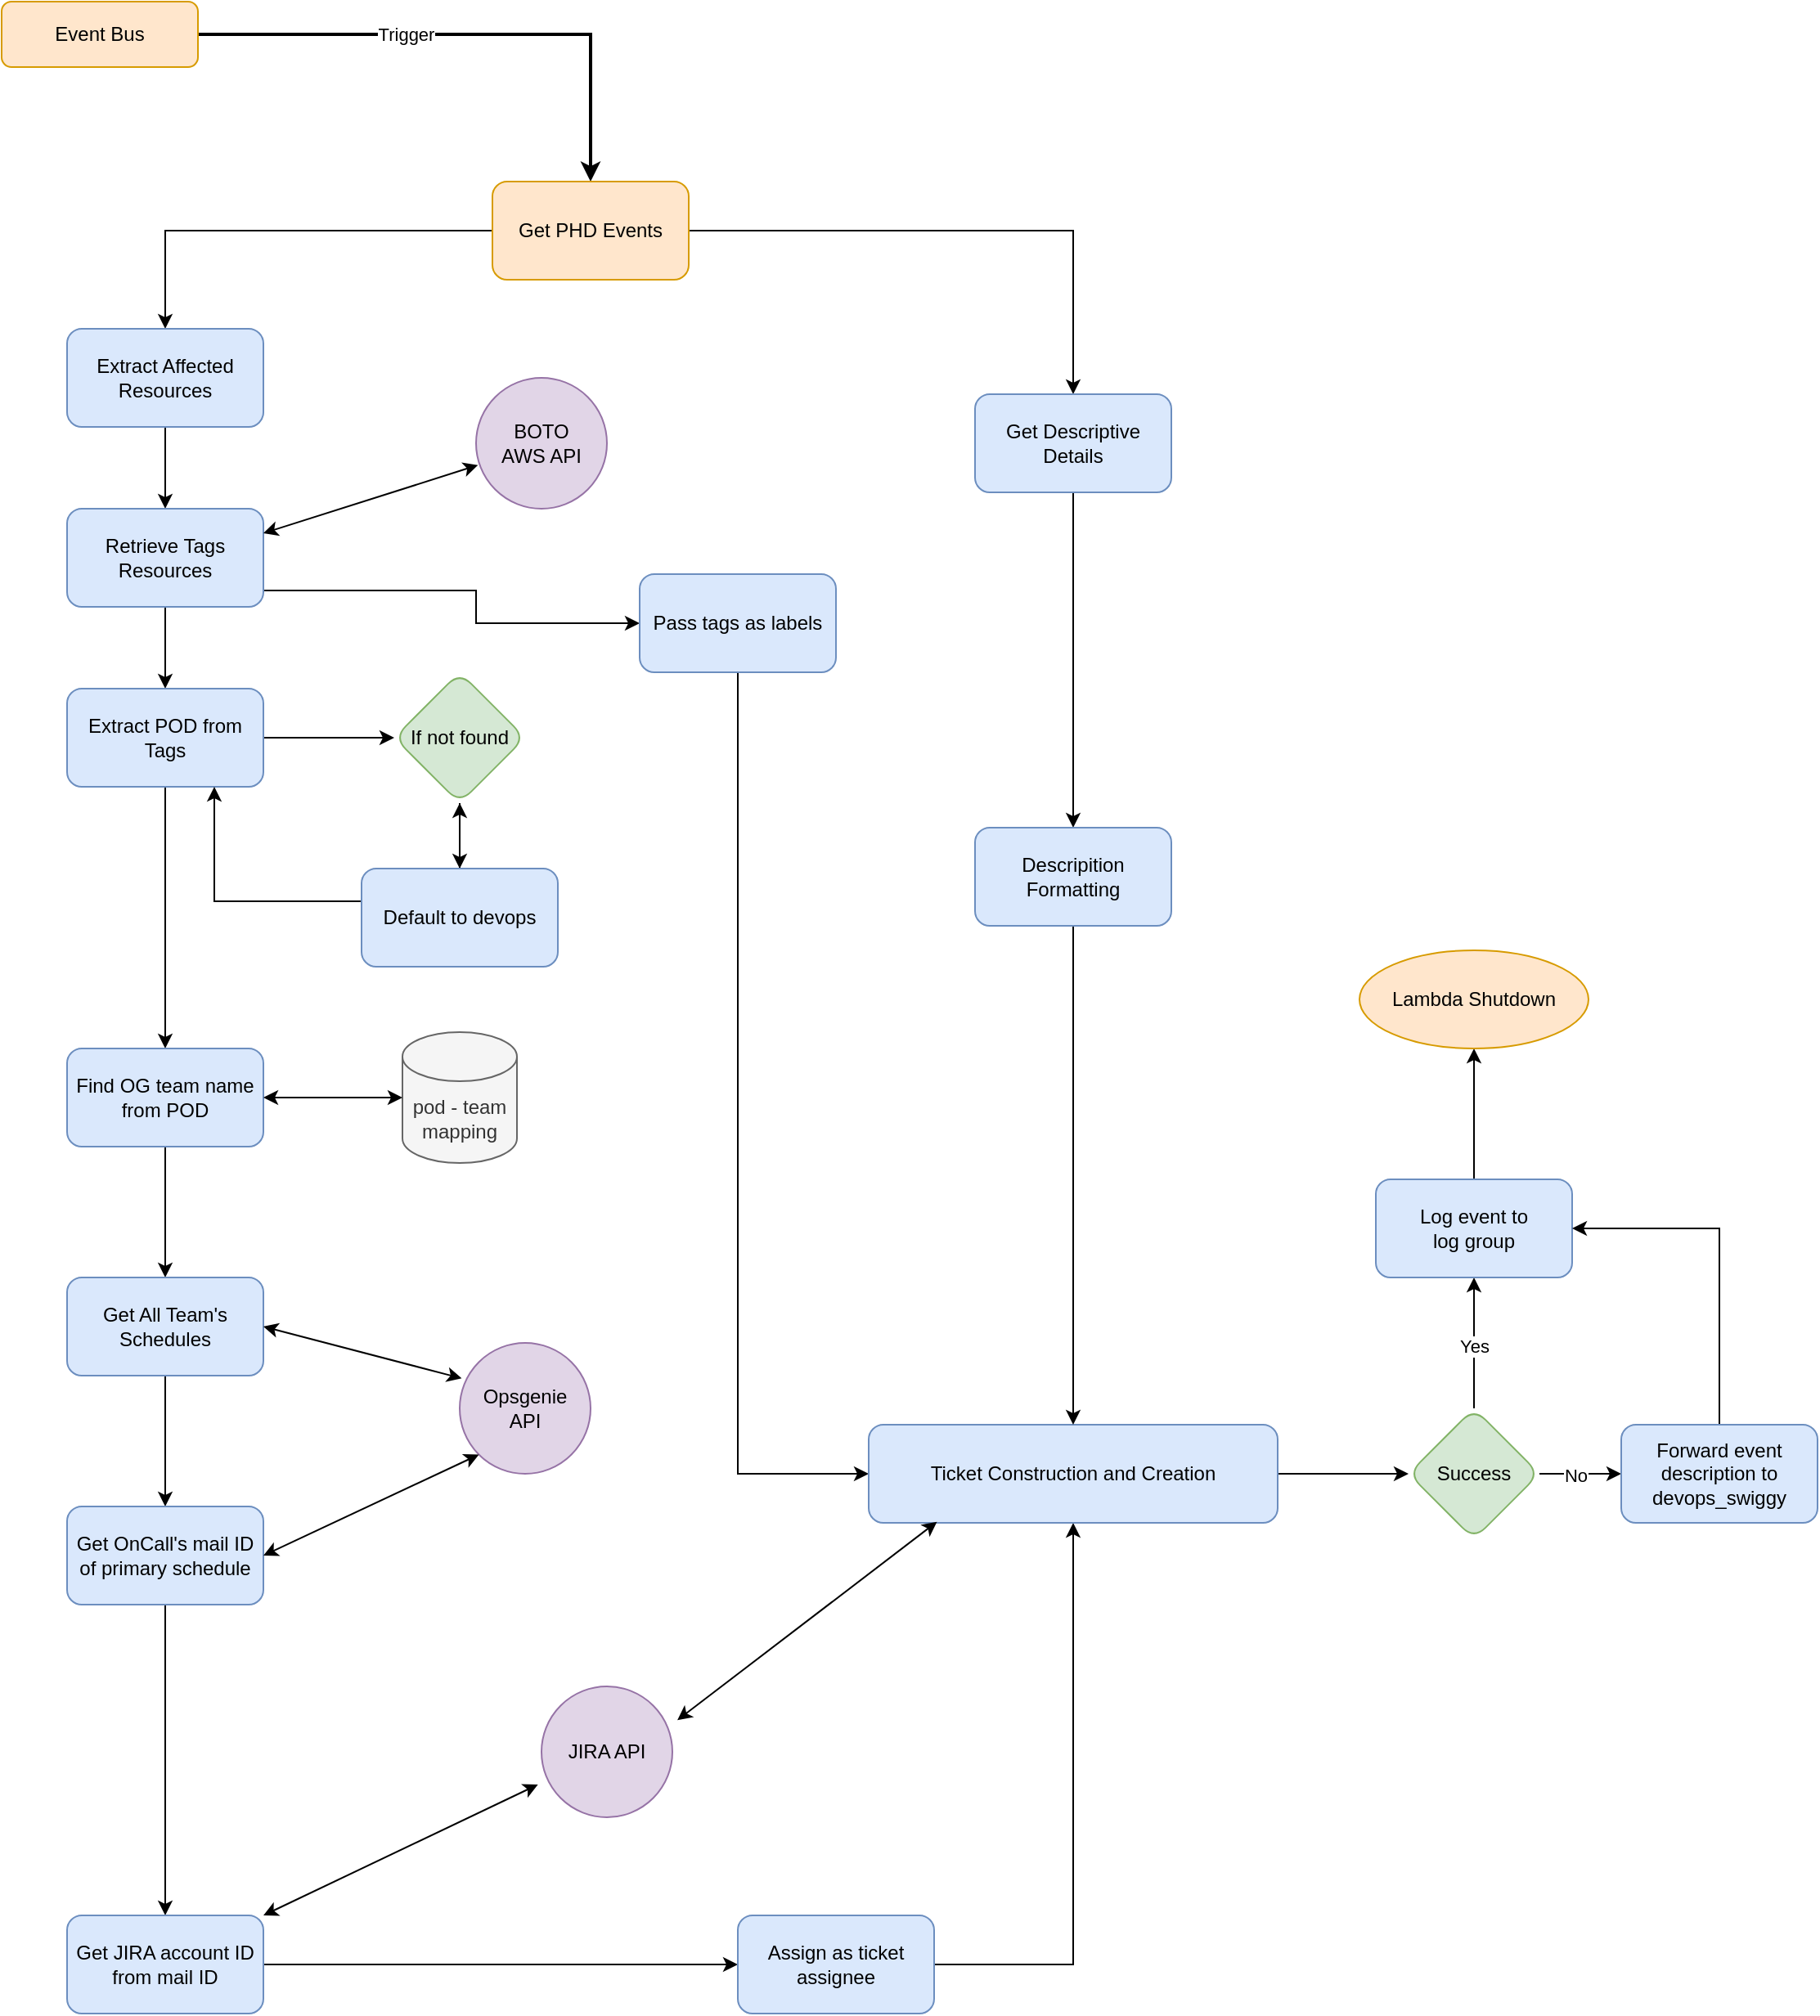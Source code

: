 <mxfile version="24.7.1" type="github">
  <diagram id="C5RBs43oDa-KdzZeNtuy" name="Page-1">
    <mxGraphModel dx="1743" dy="1545" grid="1" gridSize="10" guides="1" tooltips="1" connect="1" arrows="1" fold="1" page="1" pageScale="1" pageWidth="827" pageHeight="1169" math="0" shadow="0">
      <root>
        <mxCell id="WIyWlLk6GJQsqaUBKTNV-0" />
        <mxCell id="WIyWlLk6GJQsqaUBKTNV-1" parent="WIyWlLk6GJQsqaUBKTNV-0" />
        <mxCell id="wTGpZdSpnWdDO8Zr_Y5N-1" value="" style="edgeStyle=orthogonalEdgeStyle;rounded=0;orthogonalLoop=1;jettySize=auto;html=1;strokeWidth=2;" edge="1" parent="WIyWlLk6GJQsqaUBKTNV-1" source="WIyWlLk6GJQsqaUBKTNV-3" target="wTGpZdSpnWdDO8Zr_Y5N-0">
          <mxGeometry relative="1" as="geometry" />
        </mxCell>
        <mxCell id="wTGpZdSpnWdDO8Zr_Y5N-74" value="Trigger" style="edgeLabel;html=1;align=center;verticalAlign=middle;resizable=0;points=[];" vertex="1" connectable="0" parent="wTGpZdSpnWdDO8Zr_Y5N-1">
          <mxGeometry x="-0.231" relative="1" as="geometry">
            <mxPoint as="offset" />
          </mxGeometry>
        </mxCell>
        <mxCell id="WIyWlLk6GJQsqaUBKTNV-3" value="Event Bus" style="rounded=1;whiteSpace=wrap;html=1;fontSize=12;glass=0;strokeWidth=1;shadow=0;fillColor=#ffe6cc;strokeColor=#d79b00;" parent="WIyWlLk6GJQsqaUBKTNV-1" vertex="1">
          <mxGeometry x="160" y="80" width="120" height="40" as="geometry" />
        </mxCell>
        <mxCell id="wTGpZdSpnWdDO8Zr_Y5N-3" value="" style="edgeStyle=orthogonalEdgeStyle;rounded=0;orthogonalLoop=1;jettySize=auto;html=1;" edge="1" parent="WIyWlLk6GJQsqaUBKTNV-1" source="wTGpZdSpnWdDO8Zr_Y5N-0" target="wTGpZdSpnWdDO8Zr_Y5N-2">
          <mxGeometry relative="1" as="geometry" />
        </mxCell>
        <mxCell id="wTGpZdSpnWdDO8Zr_Y5N-7" value="" style="edgeStyle=orthogonalEdgeStyle;rounded=0;orthogonalLoop=1;jettySize=auto;html=1;" edge="1" parent="WIyWlLk6GJQsqaUBKTNV-1" source="wTGpZdSpnWdDO8Zr_Y5N-0" target="wTGpZdSpnWdDO8Zr_Y5N-6">
          <mxGeometry relative="1" as="geometry" />
        </mxCell>
        <mxCell id="wTGpZdSpnWdDO8Zr_Y5N-0" value="Get PHD Events" style="whiteSpace=wrap;html=1;rounded=1;glass=0;strokeWidth=1;shadow=0;fillColor=#ffe6cc;strokeColor=#d79b00;" vertex="1" parent="WIyWlLk6GJQsqaUBKTNV-1">
          <mxGeometry x="460" y="190" width="120" height="60" as="geometry" />
        </mxCell>
        <mxCell id="wTGpZdSpnWdDO8Zr_Y5N-5" value="" style="edgeStyle=orthogonalEdgeStyle;rounded=0;orthogonalLoop=1;jettySize=auto;html=1;" edge="1" parent="WIyWlLk6GJQsqaUBKTNV-1" source="wTGpZdSpnWdDO8Zr_Y5N-2" target="wTGpZdSpnWdDO8Zr_Y5N-4">
          <mxGeometry relative="1" as="geometry" />
        </mxCell>
        <mxCell id="wTGpZdSpnWdDO8Zr_Y5N-2" value="Extract Affected Resources" style="whiteSpace=wrap;html=1;rounded=1;glass=0;strokeWidth=1;shadow=0;fillColor=#dae8fc;strokeColor=#6c8ebf;" vertex="1" parent="WIyWlLk6GJQsqaUBKTNV-1">
          <mxGeometry x="200" y="280" width="120" height="60" as="geometry" />
        </mxCell>
        <mxCell id="wTGpZdSpnWdDO8Zr_Y5N-12" value="" style="edgeStyle=orthogonalEdgeStyle;rounded=0;orthogonalLoop=1;jettySize=auto;html=1;" edge="1" parent="WIyWlLk6GJQsqaUBKTNV-1" source="wTGpZdSpnWdDO8Zr_Y5N-4" target="wTGpZdSpnWdDO8Zr_Y5N-11">
          <mxGeometry relative="1" as="geometry" />
        </mxCell>
        <mxCell id="wTGpZdSpnWdDO8Zr_Y5N-40" value="" style="edgeStyle=orthogonalEdgeStyle;rounded=0;orthogonalLoop=1;jettySize=auto;html=1;entryX=0;entryY=0.5;entryDx=0;entryDy=0;" edge="1" parent="WIyWlLk6GJQsqaUBKTNV-1" source="wTGpZdSpnWdDO8Zr_Y5N-4" target="wTGpZdSpnWdDO8Zr_Y5N-39">
          <mxGeometry relative="1" as="geometry">
            <Array as="points">
              <mxPoint x="450" y="440" />
              <mxPoint x="450" y="460" />
            </Array>
          </mxGeometry>
        </mxCell>
        <mxCell id="wTGpZdSpnWdDO8Zr_Y5N-4" value="Retrieve Tags Resources" style="whiteSpace=wrap;html=1;rounded=1;glass=0;strokeWidth=1;shadow=0;fillColor=#dae8fc;strokeColor=#6c8ebf;" vertex="1" parent="WIyWlLk6GJQsqaUBKTNV-1">
          <mxGeometry x="200" y="390" width="120" height="60" as="geometry" />
        </mxCell>
        <mxCell id="wTGpZdSpnWdDO8Zr_Y5N-50" value="" style="edgeStyle=orthogonalEdgeStyle;rounded=0;orthogonalLoop=1;jettySize=auto;html=1;" edge="1" parent="WIyWlLk6GJQsqaUBKTNV-1" source="wTGpZdSpnWdDO8Zr_Y5N-6" target="wTGpZdSpnWdDO8Zr_Y5N-49">
          <mxGeometry relative="1" as="geometry" />
        </mxCell>
        <mxCell id="wTGpZdSpnWdDO8Zr_Y5N-6" value="Get Descriptive Details" style="rounded=1;whiteSpace=wrap;html=1;glass=0;strokeWidth=1;shadow=0;fillColor=#dae8fc;strokeColor=#6c8ebf;" vertex="1" parent="WIyWlLk6GJQsqaUBKTNV-1">
          <mxGeometry x="755" y="320" width="120" height="60" as="geometry" />
        </mxCell>
        <mxCell id="wTGpZdSpnWdDO8Zr_Y5N-8" value="BOTO &lt;br&gt;AWS API" style="ellipse;whiteSpace=wrap;html=1;rounded=1;glass=0;strokeWidth=1;shadow=0;fillColor=#e1d5e7;strokeColor=#9673a6;" vertex="1" parent="WIyWlLk6GJQsqaUBKTNV-1">
          <mxGeometry x="450" y="310" width="80" height="80" as="geometry" />
        </mxCell>
        <mxCell id="wTGpZdSpnWdDO8Zr_Y5N-10" value="" style="endArrow=classic;startArrow=classic;html=1;rounded=0;entryX=0.015;entryY=0.667;entryDx=0;entryDy=0;exitX=1;exitY=0.25;exitDx=0;exitDy=0;entryPerimeter=0;" edge="1" parent="WIyWlLk6GJQsqaUBKTNV-1" source="wTGpZdSpnWdDO8Zr_Y5N-4" target="wTGpZdSpnWdDO8Zr_Y5N-8">
          <mxGeometry width="50" height="50" relative="1" as="geometry">
            <mxPoint x="322" y="420" as="sourcePoint" />
            <mxPoint x="390" y="420" as="targetPoint" />
          </mxGeometry>
        </mxCell>
        <mxCell id="wTGpZdSpnWdDO8Zr_Y5N-14" value="" style="edgeStyle=orthogonalEdgeStyle;rounded=0;orthogonalLoop=1;jettySize=auto;html=1;" edge="1" parent="WIyWlLk6GJQsqaUBKTNV-1" source="wTGpZdSpnWdDO8Zr_Y5N-11" target="wTGpZdSpnWdDO8Zr_Y5N-13">
          <mxGeometry relative="1" as="geometry" />
        </mxCell>
        <mxCell id="wTGpZdSpnWdDO8Zr_Y5N-20" value="" style="edgeStyle=orthogonalEdgeStyle;rounded=0;orthogonalLoop=1;jettySize=auto;html=1;" edge="1" parent="WIyWlLk6GJQsqaUBKTNV-1" source="wTGpZdSpnWdDO8Zr_Y5N-11" target="wTGpZdSpnWdDO8Zr_Y5N-19">
          <mxGeometry relative="1" as="geometry" />
        </mxCell>
        <mxCell id="wTGpZdSpnWdDO8Zr_Y5N-11" value="Extract POD from Tags" style="whiteSpace=wrap;html=1;rounded=1;glass=0;strokeWidth=1;shadow=0;fillColor=#dae8fc;strokeColor=#6c8ebf;" vertex="1" parent="WIyWlLk6GJQsqaUBKTNV-1">
          <mxGeometry x="200" y="500" width="120" height="60" as="geometry" />
        </mxCell>
        <mxCell id="wTGpZdSpnWdDO8Zr_Y5N-16" value="" style="edgeStyle=orthogonalEdgeStyle;rounded=0;orthogonalLoop=1;jettySize=auto;html=1;" edge="1" parent="WIyWlLk6GJQsqaUBKTNV-1" source="wTGpZdSpnWdDO8Zr_Y5N-13" target="wTGpZdSpnWdDO8Zr_Y5N-15">
          <mxGeometry relative="1" as="geometry" />
        </mxCell>
        <mxCell id="wTGpZdSpnWdDO8Zr_Y5N-13" value="If not found" style="rhombus;whiteSpace=wrap;html=1;rounded=1;glass=0;strokeWidth=1;shadow=0;fillColor=#d5e8d4;strokeColor=#82b366;" vertex="1" parent="WIyWlLk6GJQsqaUBKTNV-1">
          <mxGeometry x="400" y="490" width="80" height="80" as="geometry" />
        </mxCell>
        <mxCell id="wTGpZdSpnWdDO8Zr_Y5N-18" value="" style="edgeStyle=orthogonalEdgeStyle;rounded=0;orthogonalLoop=1;jettySize=auto;html=1;entryX=0.75;entryY=1;entryDx=0;entryDy=0;exitX=0;exitY=0.75;exitDx=0;exitDy=0;" edge="1" parent="WIyWlLk6GJQsqaUBKTNV-1" source="wTGpZdSpnWdDO8Zr_Y5N-15" target="wTGpZdSpnWdDO8Zr_Y5N-11">
          <mxGeometry relative="1" as="geometry">
            <mxPoint x="320" y="800" as="targetPoint" />
            <Array as="points">
              <mxPoint x="400" y="630" />
              <mxPoint x="290" y="630" />
            </Array>
          </mxGeometry>
        </mxCell>
        <mxCell id="wTGpZdSpnWdDO8Zr_Y5N-85" value="" style="edgeStyle=orthogonalEdgeStyle;rounded=0;orthogonalLoop=1;jettySize=auto;html=1;" edge="1" parent="WIyWlLk6GJQsqaUBKTNV-1" source="wTGpZdSpnWdDO8Zr_Y5N-15" target="wTGpZdSpnWdDO8Zr_Y5N-13">
          <mxGeometry relative="1" as="geometry" />
        </mxCell>
        <mxCell id="wTGpZdSpnWdDO8Zr_Y5N-15" value="Default to devops" style="rounded=1;whiteSpace=wrap;html=1;glass=0;strokeWidth=1;shadow=0;fillColor=#dae8fc;strokeColor=#6c8ebf;" vertex="1" parent="WIyWlLk6GJQsqaUBKTNV-1">
          <mxGeometry x="380" y="610" width="120" height="60" as="geometry" />
        </mxCell>
        <mxCell id="wTGpZdSpnWdDO8Zr_Y5N-25" value="" style="edgeStyle=orthogonalEdgeStyle;rounded=0;orthogonalLoop=1;jettySize=auto;html=1;" edge="1" parent="WIyWlLk6GJQsqaUBKTNV-1" source="wTGpZdSpnWdDO8Zr_Y5N-19" target="wTGpZdSpnWdDO8Zr_Y5N-24">
          <mxGeometry relative="1" as="geometry" />
        </mxCell>
        <mxCell id="wTGpZdSpnWdDO8Zr_Y5N-19" value="Find OG team name from POD" style="rounded=1;whiteSpace=wrap;html=1;glass=0;strokeWidth=1;shadow=0;fillColor=#dae8fc;strokeColor=#6c8ebf;" vertex="1" parent="WIyWlLk6GJQsqaUBKTNV-1">
          <mxGeometry x="200" y="720" width="120" height="60" as="geometry" />
        </mxCell>
        <mxCell id="wTGpZdSpnWdDO8Zr_Y5N-21" value="pod - team mapping" style="shape=cylinder3;whiteSpace=wrap;html=1;boundedLbl=1;backgroundOutline=1;size=15;fillColor=#f5f5f5;fontColor=#333333;strokeColor=#666666;" vertex="1" parent="WIyWlLk6GJQsqaUBKTNV-1">
          <mxGeometry x="405" y="710" width="70" height="80" as="geometry" />
        </mxCell>
        <mxCell id="wTGpZdSpnWdDO8Zr_Y5N-23" value="" style="endArrow=classic;startArrow=classic;html=1;rounded=0;exitX=1;exitY=0.5;exitDx=0;exitDy=0;entryX=0;entryY=0.5;entryDx=0;entryDy=0;entryPerimeter=0;" edge="1" parent="WIyWlLk6GJQsqaUBKTNV-1" source="wTGpZdSpnWdDO8Zr_Y5N-19" target="wTGpZdSpnWdDO8Zr_Y5N-21">
          <mxGeometry width="50" height="50" relative="1" as="geometry">
            <mxPoint x="390" y="700" as="sourcePoint" />
            <mxPoint x="440" y="650" as="targetPoint" />
          </mxGeometry>
        </mxCell>
        <mxCell id="wTGpZdSpnWdDO8Zr_Y5N-30" value="" style="edgeStyle=orthogonalEdgeStyle;rounded=0;orthogonalLoop=1;jettySize=auto;html=1;" edge="1" parent="WIyWlLk6GJQsqaUBKTNV-1" source="wTGpZdSpnWdDO8Zr_Y5N-24" target="wTGpZdSpnWdDO8Zr_Y5N-29">
          <mxGeometry relative="1" as="geometry" />
        </mxCell>
        <mxCell id="wTGpZdSpnWdDO8Zr_Y5N-24" value="Get All Team&#39;s Schedules" style="whiteSpace=wrap;html=1;rounded=1;glass=0;strokeWidth=1;shadow=0;fillColor=#dae8fc;strokeColor=#6c8ebf;" vertex="1" parent="WIyWlLk6GJQsqaUBKTNV-1">
          <mxGeometry x="200" y="860" width="120" height="60" as="geometry" />
        </mxCell>
        <mxCell id="wTGpZdSpnWdDO8Zr_Y5N-26" value="Opsgenie&lt;br&gt;API" style="ellipse;whiteSpace=wrap;html=1;rounded=1;glass=0;strokeWidth=1;shadow=0;fillColor=#e1d5e7;strokeColor=#9673a6;" vertex="1" parent="WIyWlLk6GJQsqaUBKTNV-1">
          <mxGeometry x="440" y="900" width="80" height="80" as="geometry" />
        </mxCell>
        <mxCell id="wTGpZdSpnWdDO8Zr_Y5N-28" value="" style="endArrow=classic;startArrow=classic;html=1;rounded=0;exitX=1;exitY=0.5;exitDx=0;exitDy=0;entryX=0.015;entryY=0.271;entryDx=0;entryDy=0;entryPerimeter=0;" edge="1" parent="WIyWlLk6GJQsqaUBKTNV-1" source="wTGpZdSpnWdDO8Zr_Y5N-24" target="wTGpZdSpnWdDO8Zr_Y5N-26">
          <mxGeometry width="50" height="50" relative="1" as="geometry">
            <mxPoint x="390" y="850" as="sourcePoint" />
            <mxPoint x="410" y="890" as="targetPoint" />
          </mxGeometry>
        </mxCell>
        <mxCell id="wTGpZdSpnWdDO8Zr_Y5N-33" value="" style="edgeStyle=orthogonalEdgeStyle;rounded=0;orthogonalLoop=1;jettySize=auto;html=1;" edge="1" parent="WIyWlLk6GJQsqaUBKTNV-1" source="wTGpZdSpnWdDO8Zr_Y5N-29" target="wTGpZdSpnWdDO8Zr_Y5N-32">
          <mxGeometry relative="1" as="geometry" />
        </mxCell>
        <mxCell id="wTGpZdSpnWdDO8Zr_Y5N-29" value="Get OnCall&#39;s mail ID of primary schedule" style="whiteSpace=wrap;html=1;rounded=1;glass=0;strokeWidth=1;shadow=0;fillColor=#dae8fc;strokeColor=#6c8ebf;" vertex="1" parent="WIyWlLk6GJQsqaUBKTNV-1">
          <mxGeometry x="200" y="1000" width="120" height="60" as="geometry" />
        </mxCell>
        <mxCell id="wTGpZdSpnWdDO8Zr_Y5N-42" value="" style="edgeStyle=orthogonalEdgeStyle;rounded=0;orthogonalLoop=1;jettySize=auto;html=1;" edge="1" parent="WIyWlLk6GJQsqaUBKTNV-1" source="wTGpZdSpnWdDO8Zr_Y5N-32" target="wTGpZdSpnWdDO8Zr_Y5N-41">
          <mxGeometry relative="1" as="geometry">
            <Array as="points">
              <mxPoint x="350" y="1280" />
            </Array>
          </mxGeometry>
        </mxCell>
        <mxCell id="wTGpZdSpnWdDO8Zr_Y5N-32" value="Get JIRA account ID from mail ID" style="whiteSpace=wrap;html=1;rounded=1;glass=0;strokeWidth=1;shadow=0;fillColor=#dae8fc;strokeColor=#6c8ebf;" vertex="1" parent="WIyWlLk6GJQsqaUBKTNV-1">
          <mxGeometry x="200" y="1250" width="120" height="60" as="geometry" />
        </mxCell>
        <mxCell id="wTGpZdSpnWdDO8Zr_Y5N-34" value="JIRA API" style="ellipse;whiteSpace=wrap;html=1;rounded=1;glass=0;strokeWidth=1;shadow=0;fillColor=#e1d5e7;strokeColor=#9673a6;" vertex="1" parent="WIyWlLk6GJQsqaUBKTNV-1">
          <mxGeometry x="490" y="1110" width="80" height="80" as="geometry" />
        </mxCell>
        <mxCell id="wTGpZdSpnWdDO8Zr_Y5N-56" value="" style="edgeStyle=orthogonalEdgeStyle;rounded=0;orthogonalLoop=1;jettySize=auto;html=1;entryX=0;entryY=0.5;entryDx=0;entryDy=0;" edge="1" parent="WIyWlLk6GJQsqaUBKTNV-1" source="wTGpZdSpnWdDO8Zr_Y5N-39" target="wTGpZdSpnWdDO8Zr_Y5N-43">
          <mxGeometry relative="1" as="geometry">
            <mxPoint x="660" y="800" as="targetPoint" />
            <Array as="points">
              <mxPoint x="610" y="980" />
            </Array>
          </mxGeometry>
        </mxCell>
        <mxCell id="wTGpZdSpnWdDO8Zr_Y5N-39" value="Pass tags as labels" style="rounded=1;whiteSpace=wrap;html=1;fillColor=#dae8fc;strokeColor=#6c8ebf;" vertex="1" parent="WIyWlLk6GJQsqaUBKTNV-1">
          <mxGeometry x="550" y="430" width="120" height="60" as="geometry" />
        </mxCell>
        <mxCell id="wTGpZdSpnWdDO8Zr_Y5N-62" value="" style="edgeStyle=orthogonalEdgeStyle;rounded=0;orthogonalLoop=1;jettySize=auto;html=1;entryX=0.5;entryY=1;entryDx=0;entryDy=0;" edge="1" parent="WIyWlLk6GJQsqaUBKTNV-1" source="wTGpZdSpnWdDO8Zr_Y5N-41" target="wTGpZdSpnWdDO8Zr_Y5N-43">
          <mxGeometry relative="1" as="geometry">
            <mxPoint x="830" y="1280" as="targetPoint" />
            <Array as="points">
              <mxPoint x="815" y="1280" />
            </Array>
          </mxGeometry>
        </mxCell>
        <mxCell id="wTGpZdSpnWdDO8Zr_Y5N-41" value="Assign as ticket assignee" style="whiteSpace=wrap;html=1;rounded=1;glass=0;strokeWidth=1;shadow=0;fillColor=#dae8fc;strokeColor=#6c8ebf;" vertex="1" parent="WIyWlLk6GJQsqaUBKTNV-1">
          <mxGeometry x="610" y="1250" width="120" height="60" as="geometry" />
        </mxCell>
        <mxCell id="wTGpZdSpnWdDO8Zr_Y5N-65" value="" style="edgeStyle=orthogonalEdgeStyle;rounded=0;orthogonalLoop=1;jettySize=auto;html=1;" edge="1" parent="WIyWlLk6GJQsqaUBKTNV-1" source="wTGpZdSpnWdDO8Zr_Y5N-43" target="wTGpZdSpnWdDO8Zr_Y5N-64">
          <mxGeometry relative="1" as="geometry" />
        </mxCell>
        <mxCell id="wTGpZdSpnWdDO8Zr_Y5N-43" value="Ticket Construction and Creation" style="whiteSpace=wrap;html=1;rounded=1;glass=0;strokeWidth=1;shadow=0;fillColor=#dae8fc;strokeColor=#6c8ebf;" vertex="1" parent="WIyWlLk6GJQsqaUBKTNV-1">
          <mxGeometry x="690" y="950" width="250" height="60" as="geometry" />
        </mxCell>
        <mxCell id="wTGpZdSpnWdDO8Zr_Y5N-48" value="" style="endArrow=classic;startArrow=classic;html=1;rounded=0;exitX=1;exitY=0;exitDx=0;exitDy=0;entryX=-0.027;entryY=0.75;entryDx=0;entryDy=0;entryPerimeter=0;" edge="1" parent="WIyWlLk6GJQsqaUBKTNV-1" source="wTGpZdSpnWdDO8Zr_Y5N-32" target="wTGpZdSpnWdDO8Zr_Y5N-34">
          <mxGeometry width="50" height="50" relative="1" as="geometry">
            <mxPoint x="480" y="1080" as="sourcePoint" />
            <mxPoint x="530" y="1030" as="targetPoint" />
          </mxGeometry>
        </mxCell>
        <mxCell id="wTGpZdSpnWdDO8Zr_Y5N-54" value="" style="edgeStyle=orthogonalEdgeStyle;rounded=0;orthogonalLoop=1;jettySize=auto;html=1;entryX=0.5;entryY=0;entryDx=0;entryDy=0;" edge="1" parent="WIyWlLk6GJQsqaUBKTNV-1" source="wTGpZdSpnWdDO8Zr_Y5N-49" target="wTGpZdSpnWdDO8Zr_Y5N-43">
          <mxGeometry relative="1" as="geometry">
            <mxPoint x="910" y="820" as="targetPoint" />
          </mxGeometry>
        </mxCell>
        <mxCell id="wTGpZdSpnWdDO8Zr_Y5N-49" value="Descripition Formatting" style="whiteSpace=wrap;html=1;rounded=1;glass=0;strokeWidth=1;shadow=0;fillColor=#dae8fc;strokeColor=#6c8ebf;" vertex="1" parent="WIyWlLk6GJQsqaUBKTNV-1">
          <mxGeometry x="755" y="585" width="120" height="60" as="geometry" />
        </mxCell>
        <mxCell id="wTGpZdSpnWdDO8Zr_Y5N-63" value="" style="endArrow=classic;startArrow=classic;html=1;rounded=0;entryX=0.167;entryY=0.989;entryDx=0;entryDy=0;exitX=1.038;exitY=0.258;exitDx=0;exitDy=0;entryPerimeter=0;exitPerimeter=0;" edge="1" parent="WIyWlLk6GJQsqaUBKTNV-1" source="wTGpZdSpnWdDO8Zr_Y5N-34" target="wTGpZdSpnWdDO8Zr_Y5N-43">
          <mxGeometry width="50" height="50" relative="1" as="geometry">
            <mxPoint x="480" y="810" as="sourcePoint" />
            <mxPoint x="530" y="760" as="targetPoint" />
          </mxGeometry>
        </mxCell>
        <mxCell id="wTGpZdSpnWdDO8Zr_Y5N-67" value="" style="edgeStyle=orthogonalEdgeStyle;rounded=0;orthogonalLoop=1;jettySize=auto;html=1;" edge="1" parent="WIyWlLk6GJQsqaUBKTNV-1" source="wTGpZdSpnWdDO8Zr_Y5N-64" target="wTGpZdSpnWdDO8Zr_Y5N-66">
          <mxGeometry relative="1" as="geometry" />
        </mxCell>
        <mxCell id="wTGpZdSpnWdDO8Zr_Y5N-68" value="Yes" style="edgeLabel;html=1;align=center;verticalAlign=middle;resizable=0;points=[];" vertex="1" connectable="0" parent="wTGpZdSpnWdDO8Zr_Y5N-67">
          <mxGeometry x="-0.044" y="1" relative="1" as="geometry">
            <mxPoint x="1" as="offset" />
          </mxGeometry>
        </mxCell>
        <mxCell id="wTGpZdSpnWdDO8Zr_Y5N-70" value="" style="edgeStyle=orthogonalEdgeStyle;rounded=0;orthogonalLoop=1;jettySize=auto;html=1;" edge="1" parent="WIyWlLk6GJQsqaUBKTNV-1" source="wTGpZdSpnWdDO8Zr_Y5N-64" target="wTGpZdSpnWdDO8Zr_Y5N-69">
          <mxGeometry relative="1" as="geometry" />
        </mxCell>
        <mxCell id="wTGpZdSpnWdDO8Zr_Y5N-73" value="No" style="edgeLabel;html=1;align=center;verticalAlign=middle;resizable=0;points=[];" vertex="1" connectable="0" parent="wTGpZdSpnWdDO8Zr_Y5N-70">
          <mxGeometry x="-0.131" y="-1" relative="1" as="geometry">
            <mxPoint as="offset" />
          </mxGeometry>
        </mxCell>
        <mxCell id="wTGpZdSpnWdDO8Zr_Y5N-64" value="Success" style="rhombus;whiteSpace=wrap;html=1;rounded=1;glass=0;strokeWidth=1;shadow=0;fillColor=#d5e8d4;strokeColor=#82b366;" vertex="1" parent="WIyWlLk6GJQsqaUBKTNV-1">
          <mxGeometry x="1020" y="940" width="80" height="80" as="geometry" />
        </mxCell>
        <mxCell id="wTGpZdSpnWdDO8Zr_Y5N-84" value="" style="edgeStyle=orthogonalEdgeStyle;rounded=0;orthogonalLoop=1;jettySize=auto;html=1;" edge="1" parent="WIyWlLk6GJQsqaUBKTNV-1" source="wTGpZdSpnWdDO8Zr_Y5N-66" target="wTGpZdSpnWdDO8Zr_Y5N-81">
          <mxGeometry relative="1" as="geometry" />
        </mxCell>
        <mxCell id="wTGpZdSpnWdDO8Zr_Y5N-66" value="Log event to &lt;br&gt;log group" style="whiteSpace=wrap;html=1;rounded=1;glass=0;strokeWidth=1;shadow=0;fillColor=#dae8fc;strokeColor=#6c8ebf;" vertex="1" parent="WIyWlLk6GJQsqaUBKTNV-1">
          <mxGeometry x="1000" y="800" width="120" height="60" as="geometry" />
        </mxCell>
        <mxCell id="wTGpZdSpnWdDO8Zr_Y5N-72" value="" style="edgeStyle=orthogonalEdgeStyle;rounded=0;orthogonalLoop=1;jettySize=auto;html=1;entryX=1;entryY=0.5;entryDx=0;entryDy=0;exitX=0.5;exitY=0;exitDx=0;exitDy=0;" edge="1" parent="WIyWlLk6GJQsqaUBKTNV-1" source="wTGpZdSpnWdDO8Zr_Y5N-69" target="wTGpZdSpnWdDO8Zr_Y5N-66">
          <mxGeometry relative="1" as="geometry">
            <mxPoint x="1210" y="870" as="targetPoint" />
          </mxGeometry>
        </mxCell>
        <mxCell id="wTGpZdSpnWdDO8Zr_Y5N-69" value="Forward event description to devops_swiggy" style="whiteSpace=wrap;html=1;rounded=1;glass=0;strokeWidth=1;shadow=0;fillColor=#dae8fc;strokeColor=#6c8ebf;" vertex="1" parent="WIyWlLk6GJQsqaUBKTNV-1">
          <mxGeometry x="1150" y="950" width="120" height="60" as="geometry" />
        </mxCell>
        <mxCell id="wTGpZdSpnWdDO8Zr_Y5N-81" value="Lambda Shutdown" style="ellipse;whiteSpace=wrap;html=1;align=center;newEdgeStyle={&quot;edgeStyle&quot;:&quot;entityRelationEdgeStyle&quot;,&quot;startArrow&quot;:&quot;none&quot;,&quot;endArrow&quot;:&quot;none&quot;,&quot;segment&quot;:10,&quot;curved&quot;:1,&quot;sourcePerimeterSpacing&quot;:0,&quot;targetPerimeterSpacing&quot;:0};treeFolding=1;treeMoving=1;fillColor=#ffe6cc;strokeColor=#d79b00;" vertex="1" parent="WIyWlLk6GJQsqaUBKTNV-1">
          <mxGeometry x="990" y="660" width="140" height="60" as="geometry" />
        </mxCell>
        <mxCell id="wTGpZdSpnWdDO8Zr_Y5N-86" value="" style="endArrow=classic;startArrow=classic;html=1;rounded=0;entryX=0;entryY=1;entryDx=0;entryDy=0;exitX=1;exitY=0.5;exitDx=0;exitDy=0;" edge="1" parent="WIyWlLk6GJQsqaUBKTNV-1" source="wTGpZdSpnWdDO8Zr_Y5N-29" target="wTGpZdSpnWdDO8Zr_Y5N-26">
          <mxGeometry width="50" height="50" relative="1" as="geometry">
            <mxPoint x="330" y="1030" as="sourcePoint" />
            <mxPoint x="370" y="980" as="targetPoint" />
          </mxGeometry>
        </mxCell>
      </root>
    </mxGraphModel>
  </diagram>
</mxfile>
